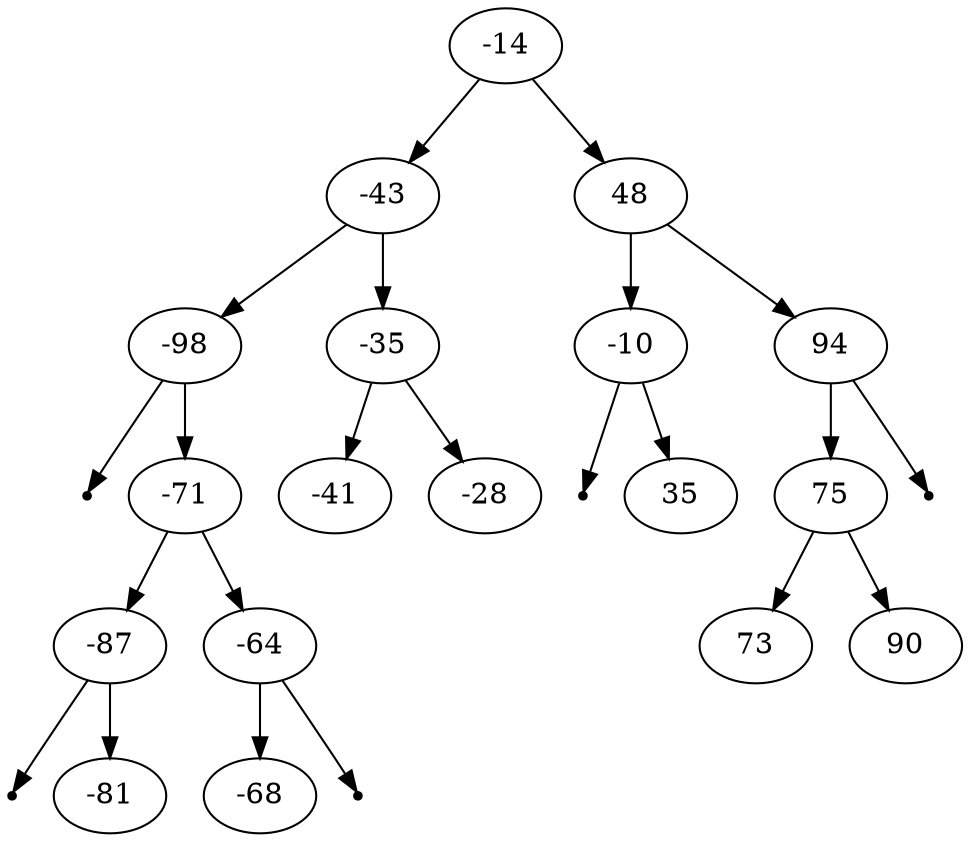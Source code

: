 digraph G{
	-14;
	-14 -> -43;
	-43 -> -98;
	null170703394 [shape=point];
	-98 -> null170703394;
	-98 -> -71;
	-71 -> -87;
	null464202807 [shape=point];
	-87 -> null464202807;
	-87 -> -81;
	-71 -> -64;
	-64 -> -68;
	null964547005 [shape=point];
	-64 -> null964547005;
	-43 -> -35;
	-35 -> -41;
	-35 -> -28;
	-14 -> 48;
	48 -> -10;
	null947521911 [shape=point];
	-10 -> null947521911;
	-10 -> 35;
	48 -> 94;
	94 -> 75;
	75 -> 73;
	75 -> 90;
	null76189086 [shape=point];
	94 -> null76189086;
}
